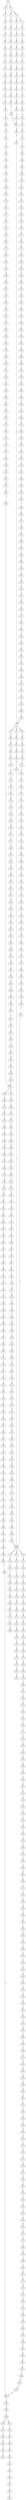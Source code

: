 strict digraph  {
	S0 -> S1 [ label = A ];
	S0 -> S2 [ label = G ];
	S1 -> S3 [ label = G ];
	S1 -> S4 [ label = A ];
	S2 -> S5 [ label = G ];
	S3 -> S6 [ label = A ];
	S4 -> S7 [ label = T ];
	S4 -> S8 [ label = C ];
	S5 -> S9 [ label = T ];
	S6 -> S10 [ label = T ];
	S7 -> S11 [ label = T ];
	S8 -> S12 [ label = C ];
	S9 -> S13 [ label = C ];
	S10 -> S14 [ label = G ];
	S11 -> S15 [ label = T ];
	S12 -> S16 [ label = A ];
	S13 -> S17 [ label = A ];
	S14 -> S18 [ label = C ];
	S15 -> S19 [ label = T ];
	S16 -> S20 [ label = A ];
	S17 -> S21 [ label = T ];
	S18 -> S22 [ label = G ];
	S19 -> S23 [ label = G ];
	S20 -> S24 [ label = A ];
	S21 -> S25 [ label = C ];
	S22 -> S26 [ label = G ];
	S23 -> S27 [ label = G ];
	S24 -> S28 [ label = A ];
	S25 -> S29 [ label = T ];
	S26 -> S30 [ label = T ];
	S27 -> S31 [ label = C ];
	S28 -> S32 [ label = G ];
	S29 -> S33 [ label = A ];
	S30 -> S34 [ label = G ];
	S31 -> S35 [ label = C ];
	S32 -> S36 [ label = A ];
	S33 -> S37 [ label = A ];
	S34 -> S38 [ label = A ];
	S35 -> S39 [ label = T ];
	S36 -> S40 [ label = G ];
	S37 -> S41 [ label = C ];
	S38 -> S42 [ label = G ];
	S39 -> S43 [ label = T ];
	S40 -> S44 [ label = A ];
	S41 -> S45 [ label = A ];
	S42 -> S46 [ label = A ];
	S43 -> S47 [ label = C ];
	S44 -> S48 [ label = G ];
	S45 -> S49 [ label = G ];
	S46 -> S50 [ label = G ];
	S47 -> S51 [ label = C ];
	S48 -> S52 [ label = A ];
	S49 -> S53 [ label = A ];
	S50 -> S54 [ label = A ];
	S51 -> S55 [ label = T ];
	S52 -> S56 [ label = G ];
	S53 -> S57 [ label = A ];
	S54 -> S58 [ label = A ];
	S55 -> S59 [ label = T ];
	S56 -> S60 [ label = A ];
	S57 -> S61 [ label = A ];
	S58 -> S62 [ label = G ];
	S59 -> S63 [ label = G ];
	S60 -> S64 [ label = A ];
	S61 -> S65 [ label = G ];
	S62 -> S66 [ label = A ];
	S63 -> S67 [ label = G ];
	S64 -> S62 [ label = G ];
	S65 -> S68 [ label = C ];
	S66 -> S69 [ label = G ];
	S67 -> S70 [ label = A ];
	S68 -> S71 [ label = C ];
	S69 -> S72 [ label = A ];
	S70 -> S73 [ label = C ];
	S71 -> S74 [ label = A ];
	S72 -> S75 [ label = A ];
	S72 -> S76 [ label = G ];
	S72 -> S77 [ label = T ];
	S73 -> S78 [ label = A ];
	S74 -> S79 [ label = T ];
	S75 -> S80 [ label = A ];
	S76 -> S81 [ label = G ];
	S77 -> S82 [ label = C ];
	S78 -> S83 [ label = T ];
	S79 -> S84 [ label = T ];
	S80 -> S85 [ label = C ];
	S81 -> S86 [ label = A ];
	S82 -> S87 [ label = T ];
	S83 -> S88 [ label = T ];
	S84 -> S89 [ label = C ];
	S85 -> S90 [ label = A ];
	S86 -> S91 [ label = C ];
	S87 -> S92 [ label = T ];
	S88 -> S93 [ label = G ];
	S89 -> S94 [ label = G ];
	S90 -> S95 [ label = A ];
	S91 -> S96 [ label = A ];
	S92 -> S97 [ label = C ];
	S93 -> S98 [ label = A ];
	S94 -> S99 [ label = T ];
	S95 -> S100 [ label = A ];
	S96 -> S101 [ label = C ];
	S97 -> S102 [ label = T ];
	S98 -> S103 [ label = A ];
	S99 -> S104 [ label = C ];
	S100 -> S105 [ label = C ];
	S101 -> S106 [ label = G ];
	S102 -> S107 [ label = A ];
	S103 -> S108 [ label = C ];
	S104 -> S109 [ label = A ];
	S105 -> S110 [ label = T ];
	S105 -> S111 [ label = A ];
	S105 -> S112 [ label = G ];
	S106 -> S113 [ label = G ];
	S107 -> S114 [ label = G ];
	S108 -> S115 [ label = T ];
	S109 -> S116 [ label = A ];
	S110 -> S117 [ label = C ];
	S111 -> S118 [ label = A ];
	S112 -> S119 [ label = T ];
	S113 -> S120 [ label = T ];
	S114 -> S121 [ label = G ];
	S115 -> S122 [ label = G ];
	S116 -> S123 [ label = C ];
	S117 -> S124 [ label = T ];
	S118 -> S125 [ label = G ];
	S119 -> S126 [ label = C ];
	S120 -> S127 [ label = G ];
	S121 -> S128 [ label = A ];
	S122 -> S129 [ label = C ];
	S123 -> S130 [ label = T ];
	S124 -> S131 [ label = T ];
	S125 -> S132 [ label = T ];
	S126 -> S133 [ label = G ];
	S127 -> S134 [ label = A ];
	S128 -> S135 [ label = G ];
	S129 -> S136 [ label = C ];
	S130 -> S137 [ label = A ];
	S131 -> S138 [ label = C ];
	S132 -> S139 [ label = A ];
	S133 -> S140 [ label = T ];
	S134 -> S141 [ label = C ];
	S135 -> S142 [ label = T ];
	S136 -> S143 [ label = G ];
	S137 -> S144 [ label = A ];
	S138 -> S145 [ label = T ];
	S139 -> S146 [ label = A ];
	S140 -> S147 [ label = T ];
	S141 -> S148 [ label = C ];
	S142 -> S149 [ label = T ];
	S143 -> S150 [ label = A ];
	S144 -> S151 [ label = C ];
	S145 -> S152 [ label = C ];
	S146 -> S153 [ label = G ];
	S147 -> S154 [ label = T ];
	S148 -> S155 [ label = G ];
	S149 -> S156 [ label = T ];
	S150 -> S157 [ label = G ];
	S151 -> S158 [ label = T ];
	S152 -> S159 [ label = T ];
	S153 -> S160 [ label = C ];
	S154 -> S161 [ label = A ];
	S155 -> S162 [ label = T ];
	S156 -> S163 [ label = T ];
	S157 -> S164 [ label = G ];
	S158 -> S165 [ label = T ];
	S159 -> S166 [ label = T ];
	S160 -> S167 [ label = G ];
	S161 -> S168 [ label = A ];
	S162 -> S169 [ label = G ];
	S163 -> S170 [ label = A ];
	S164 -> S171 [ label = C ];
	S165 -> S172 [ label = C ];
	S166 -> S173 [ label = G ];
	S167 -> S174 [ label = G ];
	S168 -> S175 [ label = C ];
	S169 -> S176 [ label = T ];
	S170 -> S177 [ label = T ];
	S171 -> S178 [ label = A ];
	S172 -> S179 [ label = A ];
	S173 -> S180 [ label = A ];
	S174 -> S181 [ label = T ];
	S175 -> S182 [ label = T ];
	S176 -> S183 [ label = A ];
	S177 -> S184 [ label = A ];
	S178 -> S185 [ label = T ];
	S179 -> S186 [ label = T ];
	S180 -> S187 [ label = T ];
	S181 -> S188 [ label = A ];
	S182 -> S189 [ label = T ];
	S183 -> S190 [ label = G ];
	S184 -> S191 [ label = C ];
	S185 -> S192 [ label = A ];
	S186 -> S193 [ label = T ];
	S187 -> S194 [ label = T ];
	S189 -> S195 [ label = G ];
	S190 -> S196 [ label = A ];
	S191 -> S197 [ label = G ];
	S192 -> S198 [ label = G ];
	S193 -> S199 [ label = A ];
	S194 -> S200 [ label = T ];
	S195 -> S201 [ label = T ];
	S196 -> S202 [ label = G ];
	S197 -> S203 [ label = A ];
	S198 -> S204 [ label = A ];
	S199 -> S205 [ label = C ];
	S200 -> S206 [ label = C ];
	S201 -> S207 [ label = G ];
	S202 -> S208 [ label = A ];
	S203 -> S209 [ label = C ];
	S204 -> S210 [ label = A ];
	S205 -> S211 [ label = A ];
	S206 -> S212 [ label = A ];
	S207 -> S213 [ label = A ];
	S208 -> S214 [ label = C ];
	S209 -> S215 [ label = G ];
	S210 -> S216 [ label = T ];
	S211 -> S217 [ label = C ];
	S212 -> S218 [ label = T ];
	S213 -> S219 [ label = G ];
	S214 -> S220 [ label = A ];
	S215 -> S221 [ label = A ];
	S216 -> S222 [ label = G ];
	S217 -> S223 [ label = T ];
	S218 -> S224 [ label = C ];
	S219 -> S225 [ label = T ];
	S220 -> S226 [ label = A ];
	S221 -> S227 [ label = C ];
	S222 -> S228 [ label = T ];
	S223 -> S229 [ label = G ];
	S224 -> S230 [ label = A ];
	S225 -> S231 [ label = A ];
	S226 -> S232 [ label = T ];
	S227 -> S233 [ label = G ];
	S228 -> S234 [ label = C ];
	S229 -> S235 [ label = G ];
	S230 -> S236 [ label = C ];
	S232 -> S237 [ label = C ];
	S233 -> S238 [ label = T ];
	S234 -> S239 [ label = T ];
	S235 -> S240 [ label = G ];
	S236 -> S241 [ label = A ];
	S237 -> S242 [ label = A ];
	S238 -> S243 [ label = T ];
	S239 -> S244 [ label = G ];
	S240 -> S245 [ label = T ];
	S241 -> S246 [ label = C ];
	S242 -> S247 [ label = A ];
	S243 -> S248 [ label = T ];
	S244 -> S249 [ label = T ];
	S245 -> S250 [ label = T ];
	S246 -> S251 [ label = G ];
	S247 -> S252 [ label = A ];
	S248 -> S253 [ label = T ];
	S249 -> S254 [ label = A ];
	S250 -> S255 [ label = T ];
	S251 -> S256 [ label = T ];
	S252 -> S257 [ label = G ];
	S253 -> S258 [ label = C ];
	S254 -> S259 [ label = A ];
	S255 -> S260 [ label = G ];
	S256 -> S261 [ label = C ];
	S257 -> S262 [ label = C ];
	S258 -> S263 [ label = T ];
	S259 -> S264 [ label = A ];
	S260 -> S265 [ label = C ];
	S261 -> S266 [ label = G ];
	S262 -> S267 [ label = T ];
	S263 -> S268 [ label = A ];
	S264 -> S269 [ label = G ];
	S265 -> S270 [ label = G ];
	S266 -> S271 [ label = T ];
	S267 -> S272 [ label = G ];
	S268 -> S273 [ label = C ];
	S269 -> S274 [ label = A ];
	S270 -> S275 [ label = T ];
	S271 -> S276 [ label = A ];
	S272 -> S277 [ label = A ];
	S273 -> S278 [ label = C ];
	S274 -> S279 [ label = A ];
	S275 -> S280 [ label = T ];
	S276 -> S281 [ label = T ];
	S277 -> S282 [ label = A ];
	S278 -> S283 [ label = A ];
	S279 -> S284 [ label = G ];
	S280 -> S285 [ label = G ];
	S281 -> S286 [ label = A ];
	S282 -> S287 [ label = A ];
	S283 -> S288 [ label = T ];
	S284 -> S289 [ label = C ];
	S285 -> S290 [ label = T ];
	S286 -> S291 [ label = A ];
	S287 -> S292 [ label = A ];
	S288 -> S293 [ label = A ];
	S289 -> S294 [ label = A ];
	S290 -> S295 [ label = T ];
	S291 -> S296 [ label = A ];
	S292 -> S297 [ label = C ];
	S293 -> S298 [ label = T ];
	S294 -> S299 [ label = T ];
	S295 -> S300 [ label = A ];
	S296 -> S301 [ label = C ];
	S297 -> S302 [ label = A ];
	S298 -> S303 [ label = A ];
	S299 -> S304 [ label = C ];
	S300 -> S305 [ label = T ];
	S301 -> S306 [ label = C ];
	S302 -> S307 [ label = A ];
	S303 -> S308 [ label = A ];
	S304 -> S309 [ label = A ];
	S305 -> S310 [ label = A ];
	S306 -> S311 [ label = C ];
	S307 -> S312 [ label = A ];
	S308 -> S313 [ label = A ];
	S309 -> S314 [ label = G ];
	S310 -> S315 [ label = G ];
	S311 -> S316 [ label = C ];
	S312 -> S105 [ label = C ];
	S313 -> S317 [ label = A ];
	S314 -> S318 [ label = T ];
	S315 -> S319 [ label = T ];
	S316 -> S320 [ label = T ];
	S317 -> S321 [ label = G ];
	S318 -> S322 [ label = T ];
	S319 -> S323 [ label = C ];
	S320 -> S324 [ label = A ];
	S321 -> S325 [ label = G ];
	S322 -> S326 [ label = G ];
	S323 -> S327 [ label = G ];
	S324 -> S328 [ label = T ];
	S325 -> S329 [ label = C ];
	S326 -> S330 [ label = T ];
	S327 -> S331 [ label = T ];
	S328 -> S332 [ label = A ];
	S329 -> S333 [ label = C ];
	S330 -> S334 [ label = G ];
	S331 -> S335 [ label = C ];
	S332 -> S336 [ label = G ];
	S333 -> S337 [ label = A ];
	S334 -> S338 [ label = A ];
	S335 -> S339 [ label = C ];
	S336 -> S340 [ label = A ];
	S337 -> S341 [ label = A ];
	S338 -> S342 [ label = T ];
	S339 -> S343 [ label = A ];
	S340 -> S344 [ label = A ];
	S341 -> S345 [ label = C ];
	S342 -> S346 [ label = C ];
	S343 -> S347 [ label = A ];
	S344 -> S348 [ label = G ];
	S345 -> S349 [ label = G ];
	S346 -> S350 [ label = G ];
	S347 -> S351 [ label = C ];
	S348 -> S352 [ label = T ];
	S349 -> S353 [ label = A ];
	S350 -> S354 [ label = G ];
	S351 -> S355 [ label = G ];
	S352 -> S356 [ label = C ];
	S353 -> S357 [ label = C ];
	S354 -> S358 [ label = G ];
	S355 -> S359 [ label = A ];
	S356 -> S360 [ label = C ];
	S357 -> S361 [ label = T ];
	S357 -> S362 [ label = G ];
	S358 -> S363 [ label = C ];
	S359 -> S357 [ label = C ];
	S360 -> S364 [ label = G ];
	S361 -> S365 [ label = G ];
	S362 -> S366 [ label = G ];
	S363 -> S367 [ label = T ];
	S364 -> S368 [ label = A ];
	S365 -> S369 [ label = C ];
	S366 -> S370 [ label = A ];
	S367 -> S371 [ label = G ];
	S368 -> S372 [ label = C ];
	S369 -> S373 [ label = A ];
	S370 -> S374 [ label = G ];
	S371 -> S375 [ label = A ];
	S372 -> S376 [ label = C ];
	S373 -> S377 [ label = T ];
	S374 -> S378 [ label = T ];
	S375 -> S379 [ label = C ];
	S376 -> S380 [ label = A ];
	S377 -> S381 [ label = T ];
	S378 -> S382 [ label = C ];
	S379 -> S383 [ label = G ];
	S380 -> S384 [ label = G ];
	S381 -> S385 [ label = G ];
	S382 -> S386 [ label = T ];
	S383 -> S387 [ label = C ];
	S384 -> S388 [ label = A ];
	S385 -> S389 [ label = T ];
	S386 -> S390 [ label = T ];
	S387 -> S391 [ label = G ];
	S388 -> S392 [ label = G ];
	S389 -> S393 [ label = G ];
	S390 -> S394 [ label = A ];
	S391 -> S395 [ label = G ];
	S392 -> S396 [ label = C ];
	S393 -> S397 [ label = G ];
	S394 -> S398 [ label = G ];
	S395 -> S399 [ label = A ];
	S396 -> S400 [ label = G ];
	S397 -> S401 [ label = A ];
	S398 -> S402 [ label = A ];
	S399 -> S403 [ label = A ];
	S400 -> S404 [ label = T ];
	S401 -> S405 [ label = G ];
	S402 -> S406 [ label = G ];
	S403 -> S407 [ label = G ];
	S404 -> S408 [ label = C ];
	S405 -> S409 [ label = A ];
	S406 -> S410 [ label = T ];
	S407 -> S411 [ label = A ];
	S408 -> S412 [ label = C ];
	S409 -> S413 [ label = C ];
	S410 -> S414 [ label = G ];
	S411 -> S415 [ label = C ];
	S412 -> S416 [ label = T ];
	S413 -> S417 [ label = A ];
	S414 -> S418 [ label = C ];
	S415 -> S419 [ label = G ];
	S416 -> S420 [ label = G ];
	S417 -> S421 [ label = T ];
	S418 -> S422 [ label = A ];
	S419 -> S423 [ label = C ];
	S420 -> S424 [ label = A ];
	S421 -> S425 [ label = C ];
	S422 -> S426 [ label = C ];
	S423 -> S427 [ label = C ];
	S424 -> S428 [ label = A ];
	S425 -> S429 [ label = G ];
	S426 -> S430 [ label = A ];
	S427 -> S431 [ label = G ];
	S428 -> S432 [ label = G ];
	S429 -> S433 [ label = G ];
	S430 -> S434 [ label = G ];
	S431 -> S435 [ label = C ];
	S432 -> S436 [ label = A ];
	S433 -> S437 [ label = T ];
	S434 -> S438 [ label = T ];
	S435 -> S439 [ label = G ];
	S436 -> S440 [ label = G ];
	S437 -> S441 [ label = C ];
	S438 -> S442 [ label = C ];
	S439 -> S443 [ label = A ];
	S440 -> S444 [ label = A ];
	S441 -> S445 [ label = T ];
	S442 -> S446 [ label = G ];
	S443 -> S447 [ label = A ];
	S444 -> S448 [ label = C ];
	S445 -> S449 [ label = G ];
	S446 -> S450 [ label = G ];
	S447 -> S451 [ label = A ];
	S448 -> S452 [ label = T ];
	S449 -> S453 [ label = A ];
	S450 -> S454 [ label = G ];
	S451 -> S455 [ label = A ];
	S452 -> S456 [ label = G ];
	S453 -> S457 [ label = A ];
	S454 -> S458 [ label = A ];
	S455 -> S459 [ label = A ];
	S456 -> S460 [ label = G ];
	S457 -> S461 [ label = A ];
	S458 -> S462 [ label = A ];
	S459 -> S463 [ label = A ];
	S460 -> S464 [ label = T ];
	S461 -> S465 [ label = G ];
	S462 -> S466 [ label = G ];
	S463 -> S467 [ label = G ];
	S464 -> S468 [ label = T ];
	S465 -> S469 [ label = T ];
	S466 -> S470 [ label = T ];
	S467 -> S471 [ label = A ];
	S468 -> S472 [ label = T ];
	S469 -> S473 [ label = T ];
	S470 -> S474 [ label = T ];
	S471 -> S475 [ label = A ];
	S472 -> S476 [ label = G ];
	S473 -> S477 [ label = C ];
	S474 -> S478 [ label = C ];
	S475 -> S479 [ label = G ];
	S476 -> S480 [ label = G ];
	S477 -> S481 [ label = G ];
	S478 -> S482 [ label = T ];
	S479 -> S483 [ label = A ];
	S480 -> S484 [ label = T ];
	S481 -> S485 [ label = T ];
	S482 -> S486 [ label = T ];
	S483 -> S487 [ label = G ];
	S484 -> S488 [ label = A ];
	S485 -> S489 [ label = C ];
	S486 -> S490 [ label = C ];
	S487 -> S72 [ label = A ];
	S488 -> S491 [ label = A ];
	S489 -> S492 [ label = T ];
	S490 -> S493 [ label = T ];
	S491 -> S494 [ label = G ];
	S492 -> S495 [ label = C ];
	S493 -> S496 [ label = A ];
	S494 -> S497 [ label = T ];
	S495 -> S498 [ label = A ];
	S496 -> S499 [ label = A ];
	S497 -> S500 [ label = T ];
	S498 -> S501 [ label = T ];
	S499 -> S502 [ label = G ];
	S500 -> S503 [ label = C ];
	S501 -> S504 [ label = C ];
	S502 -> S505 [ label = G ];
	S503 -> S506 [ label = T ];
	S504 -> S507 [ label = T ];
	S505 -> S508 [ label = G ];
	S506 -> S509 [ label = G ];
	S507 -> S510 [ label = C ];
	S508 -> S511 [ label = T ];
	S509 -> S512 [ label = T ];
	S510 -> S513 [ label = T ];
	S511 -> S514 [ label = T ];
	S512 -> S515 [ label = C ];
	S513 -> S516 [ label = T ];
	S514 -> S517 [ label = T ];
	S515 -> S518 [ label = A ];
	S516 -> S519 [ label = A ];
	S517 -> S520 [ label = A ];
	S518 -> S521 [ label = T ];
	S519 -> S522 [ label = G ];
	S520 -> S523 [ label = G ];
	S521 -> S524 [ label = G ];
	S522 -> S525 [ label = G ];
	S523 -> S526 [ label = G ];
	S524 -> S527 [ label = G ];
	S525 -> S528 [ label = T ];
	S526 -> S529 [ label = A ];
	S527 -> S530 [ label = T ];
	S528 -> S531 [ label = C ];
	S529 -> S532 [ label = A ];
	S530 -> S533 [ label = T ];
	S531 -> S534 [ label = G ];
	S532 -> S535 [ label = C ];
	S533 -> S536 [ label = T ];
	S534 -> S537 [ label = C ];
	S535 -> S538 [ label = A ];
	S536 -> S539 [ label = T ];
	S537 -> S540 [ label = C ];
	S538 -> S541 [ label = C ];
	S539 -> S542 [ label = G ];
	S540 -> S543 [ label = C ];
	S541 -> S544 [ label = C ];
	S542 -> S545 [ label = G ];
	S543 -> S546 [ label = A ];
	S544 -> S547 [ label = T ];
	S545 -> S548 [ label = A ];
	S546 -> S549 [ label = T ];
	S547 -> S550 [ label = T ];
	S548 -> S551 [ label = G ];
	S549 -> S552 [ label = G ];
	S550 -> S553 [ label = A ];
	S551 -> S554 [ label = A ];
	S552 -> S555 [ label = G ];
	S553 -> S556 [ label = A ];
	S554 -> S557 [ label = C ];
	S555 -> S558 [ label = G ];
	S556 -> S559 [ label = G ];
	S557 -> S560 [ label = C ];
	S558 -> S561 [ label = A ];
	S559 -> S562 [ label = C ];
	S560 -> S563 [ label = C ];
	S561 -> S564 [ label = G ];
	S562 -> S565 [ label = C ];
	S563 -> S566 [ label = C ];
	S564 -> S567 [ label = T ];
	S565 -> S568 [ label = A ];
	S566 -> S569 [ label = T ];
	S567 -> S570 [ label = C ];
	S568 -> S571 [ label = T ];
	S569 -> S572 [ label = A ];
	S570 -> S573 [ label = A ];
	S571 -> S574 [ label = C ];
	S572 -> S575 [ label = G ];
	S573 -> S576 [ label = A ];
	S574 -> S577 [ label = A ];
	S575 -> S578 [ label = G ];
	S576 -> S579 [ label = A ];
	S577 -> S580 [ label = C ];
	S578 -> S581 [ label = C ];
	S579 -> S582 [ label = C ];
	S580 -> S583 [ label = C ];
	S581 -> S584 [ label = G ];
	S582 -> S585 [ label = A ];
	S583 -> S586 [ label = C ];
	S584 -> S587 [ label = T ];
	S585 -> S588 [ label = A ];
	S586 -> S589 [ label = A ];
	S587 -> S590 [ label = C ];
	S588 -> S591 [ label = A ];
	S589 -> S592 [ label = C ];
	S590 -> S593 [ label = G ];
	S591 -> S105 [ label = C ];
	S592 -> S594 [ label = A ];
	S593 -> S595 [ label = C ];
	S594 -> S596 [ label = A ];
	S595 -> S597 [ label = T ];
	S596 -> S598 [ label = C ];
	S597 -> S599 [ label = T ];
	S598 -> S600 [ label = C ];
	S599 -> S601 [ label = C ];
	S600 -> S602 [ label = T ];
	S601 -> S603 [ label = A ];
	S602 -> S604 [ label = C ];
	S603 -> S605 [ label = C ];
	S604 -> S606 [ label = T ];
	S605 -> S607 [ label = A ];
	S606 -> S608 [ label = T ];
	S607 -> S609 [ label = A ];
	S608 -> S610 [ label = T ];
	S608 -> S611 [ label = A ];
	S609 -> S612 [ label = C ];
	S610 -> S613 [ label = C ];
	S611 -> S614 [ label = C ];
	S612 -> S615 [ label = C ];
	S613 -> S616 [ label = T ];
	S614 -> S617 [ label = C ];
	S615 -> S602 [ label = T ];
	S616 -> S618 [ label = G ];
	S617 -> S619 [ label = T ];
	S618 -> S620 [ label = T ];
	S619 -> S621 [ label = T ];
	S620 -> S622 [ label = A ];
	S621 -> S623 [ label = A ];
	S623 -> S624 [ label = G ];
	S624 -> S625 [ label = C ];
	S625 -> S626 [ label = T ];
	S626 -> S627 [ label = G ];
	S627 -> S628 [ label = T ];
	S628 -> S629 [ label = A ];
}
